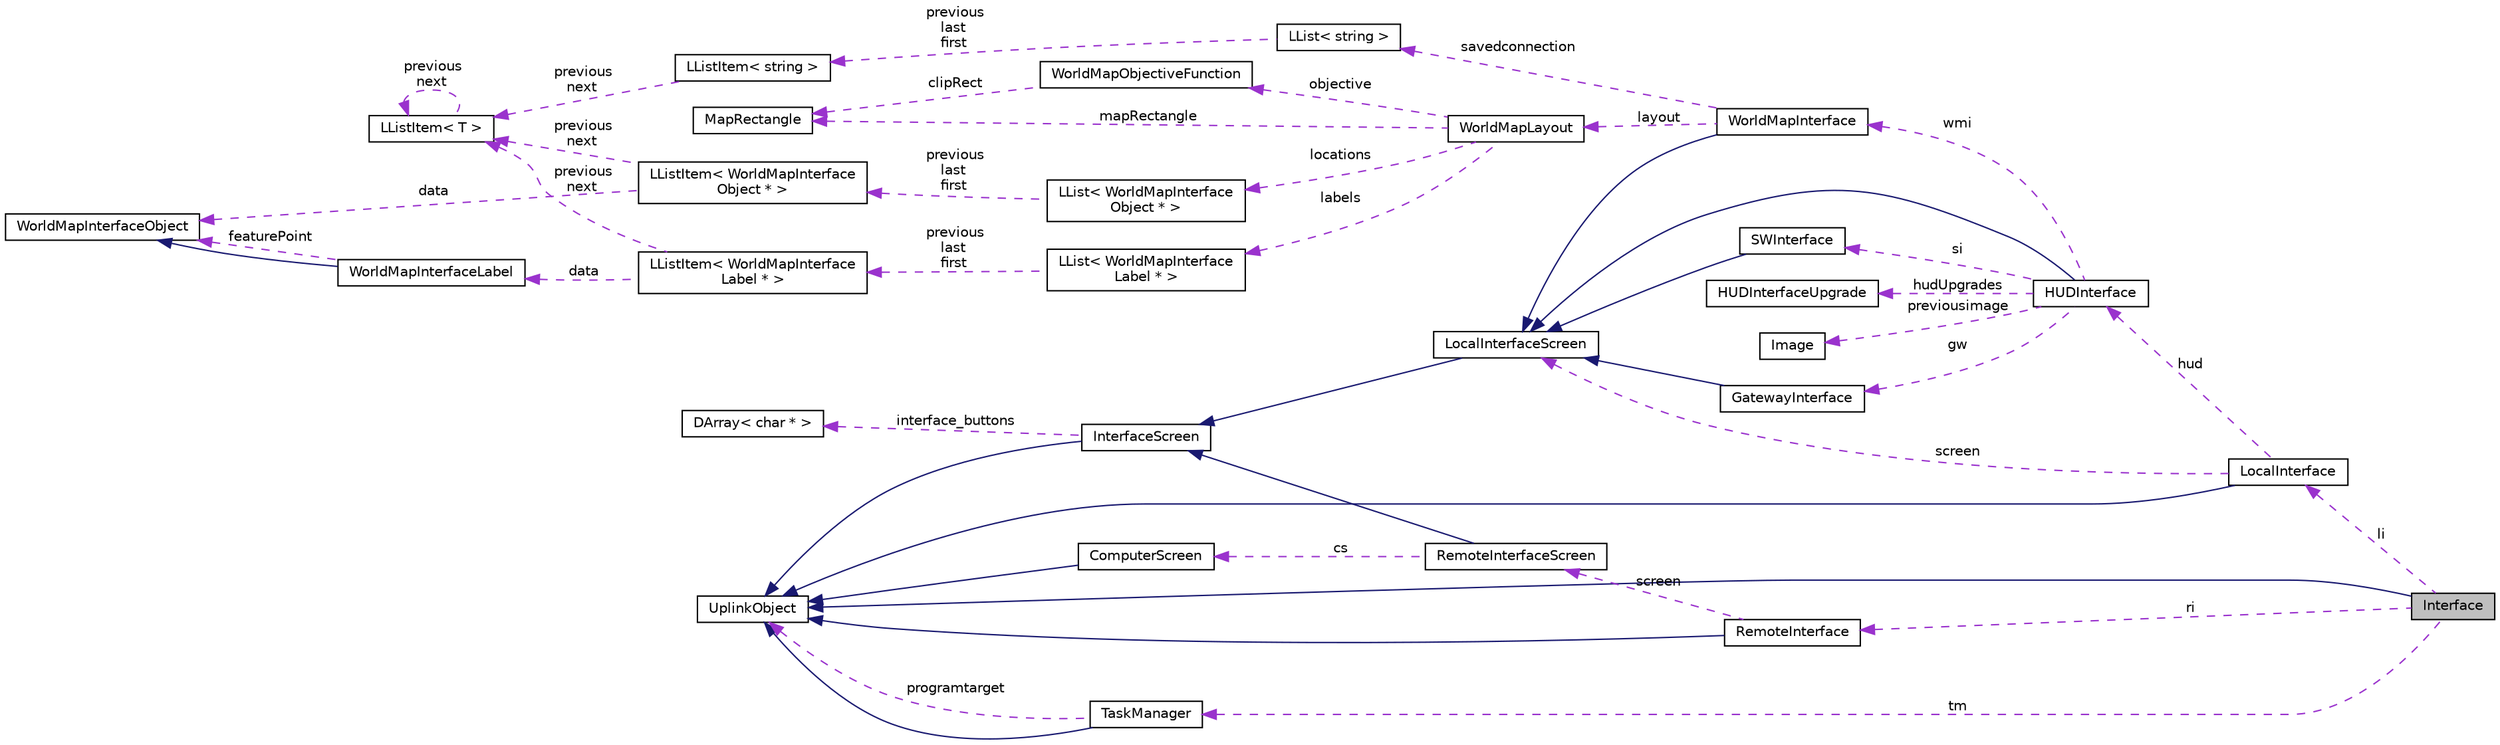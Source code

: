digraph "Interface"
{
 // LATEX_PDF_SIZE
  edge [fontname="Helvetica",fontsize="10",labelfontname="Helvetica",labelfontsize="10"];
  node [fontname="Helvetica",fontsize="10",shape=record];
  rankdir="LR";
  Node1 [label="Interface",height=0.2,width=0.4,color="black", fillcolor="grey75", style="filled", fontcolor="black",tooltip=" "];
  Node2 -> Node1 [dir="back",color="midnightblue",fontsize="10",style="solid",fontname="Helvetica"];
  Node2 [label="UplinkObject",height=0.2,width=0.4,color="black", fillcolor="white", style="filled",URL="$classUplinkObject.html",tooltip="UplinkObject base class."];
  Node3 -> Node1 [dir="back",color="darkorchid3",fontsize="10",style="dashed",label=" li" ,fontname="Helvetica"];
  Node3 [label="LocalInterface",height=0.2,width=0.4,color="black", fillcolor="white", style="filled",URL="$classLocalInterface.html",tooltip="Local Interface Class."];
  Node2 -> Node3 [dir="back",color="midnightblue",fontsize="10",style="solid",fontname="Helvetica"];
  Node4 -> Node3 [dir="back",color="darkorchid3",fontsize="10",style="dashed",label=" hud" ,fontname="Helvetica"];
  Node4 [label="HUDInterface",height=0.2,width=0.4,color="black", fillcolor="white", style="filled",URL="$classHUDInterface.html",tooltip="Screen that shows worldmap, main toolbar, services, messages, etc."];
  Node5 -> Node4 [dir="back",color="midnightblue",fontsize="10",style="solid",fontname="Helvetica"];
  Node5 [label="LocalInterfaceScreen",height=0.2,width=0.4,color="black", fillcolor="white", style="filled",URL="$classLocalInterfaceScreen.html",tooltip="Screen that provides basic functionality of other screens."];
  Node6 -> Node5 [dir="back",color="midnightblue",fontsize="10",style="solid",fontname="Helvetica"];
  Node6 [label="InterfaceScreen",height=0.2,width=0.4,color="black", fillcolor="white", style="filled",URL="$classInterfaceScreen.html",tooltip="InterfaceScreen Class Object."];
  Node2 -> Node6 [dir="back",color="midnightblue",fontsize="10",style="solid",fontname="Helvetica"];
  Node7 -> Node6 [dir="back",color="darkorchid3",fontsize="10",style="dashed",label=" interface_buttons" ,fontname="Helvetica"];
  Node7 [label="DArray\< char * \>",height=0.2,width=0.4,color="black", fillcolor="white", style="filled",URL="$classDArray.html",tooltip=" "];
  Node8 -> Node4 [dir="back",color="darkorchid3",fontsize="10",style="dashed",label=" si" ,fontname="Helvetica"];
  Node8 [label="SWInterface",height=0.2,width=0.4,color="black", fillcolor="white", style="filled",URL="$classSWInterface.html",tooltip="Screen that displays \"Start\" button."];
  Node5 -> Node8 [dir="back",color="midnightblue",fontsize="10",style="solid",fontname="Helvetica"];
  Node9 -> Node4 [dir="back",color="darkorchid3",fontsize="10",style="dashed",label=" wmi" ,fontname="Helvetica"];
  Node9 [label="WorldMapInterface",height=0.2,width=0.4,color="black", fillcolor="white", style="filled",URL="$classWorldMapInterface.html",tooltip="Screen that shows the world map."];
  Node5 -> Node9 [dir="back",color="midnightblue",fontsize="10",style="solid",fontname="Helvetica"];
  Node10 -> Node9 [dir="back",color="darkorchid3",fontsize="10",style="dashed",label=" savedconnection" ,fontname="Helvetica"];
  Node10 [label="LList\< string \>",height=0.2,width=0.4,color="black", fillcolor="white", style="filled",URL="$classLList.html",tooltip=" "];
  Node11 -> Node10 [dir="back",color="darkorchid3",fontsize="10",style="dashed",label=" previous\nlast\nfirst" ,fontname="Helvetica"];
  Node11 [label="LListItem\< string \>",height=0.2,width=0.4,color="black", fillcolor="white", style="filled",URL="$classLListItem.html",tooltip=" "];
  Node12 -> Node11 [dir="back",color="darkorchid3",fontsize="10",style="dashed",label=" previous\nnext" ,fontname="Helvetica"];
  Node12 [label="LListItem\< T \>",height=0.2,width=0.4,color="black", fillcolor="white", style="filled",URL="$classLListItem.html",tooltip=" "];
  Node12 -> Node12 [dir="back",color="darkorchid3",fontsize="10",style="dashed",label=" previous\nnext" ,fontname="Helvetica"];
  Node13 -> Node9 [dir="back",color="darkorchid3",fontsize="10",style="dashed",label=" layout" ,fontname="Helvetica"];
  Node13 [label="WorldMapLayout",height=0.2,width=0.4,color="black", fillcolor="white", style="filled",URL="$classWorldMapLayout.html",tooltip="The world map layout."];
  Node14 -> Node13 [dir="back",color="darkorchid3",fontsize="10",style="dashed",label=" locations" ,fontname="Helvetica"];
  Node14 [label="LList\< WorldMapInterface\lObject * \>",height=0.2,width=0.4,color="black", fillcolor="white", style="filled",URL="$classLList.html",tooltip=" "];
  Node15 -> Node14 [dir="back",color="darkorchid3",fontsize="10",style="dashed",label=" previous\nlast\nfirst" ,fontname="Helvetica"];
  Node15 [label="LListItem\< WorldMapInterface\lObject * \>",height=0.2,width=0.4,color="black", fillcolor="white", style="filled",URL="$classLListItem.html",tooltip=" "];
  Node16 -> Node15 [dir="back",color="darkorchid3",fontsize="10",style="dashed",label=" data" ,fontname="Helvetica"];
  Node16 [label="WorldMapInterfaceObject",height=0.2,width=0.4,color="black", fillcolor="white", style="filled",URL="$classWorldMapInterfaceObject.html",tooltip=" "];
  Node12 -> Node15 [dir="back",color="darkorchid3",fontsize="10",style="dashed",label=" previous\nnext" ,fontname="Helvetica"];
  Node17 -> Node13 [dir="back",color="darkorchid3",fontsize="10",style="dashed",label=" mapRectangle" ,fontname="Helvetica"];
  Node17 [label="MapRectangle",height=0.2,width=0.4,color="black", fillcolor="white", style="filled",URL="$classMapRectangle.html",tooltip="Object for rectangles on world map."];
  Node18 -> Node13 [dir="back",color="darkorchid3",fontsize="10",style="dashed",label=" labels" ,fontname="Helvetica"];
  Node18 [label="LList\< WorldMapInterface\lLabel * \>",height=0.2,width=0.4,color="black", fillcolor="white", style="filled",URL="$classLList.html",tooltip=" "];
  Node19 -> Node18 [dir="back",color="darkorchid3",fontsize="10",style="dashed",label=" previous\nlast\nfirst" ,fontname="Helvetica"];
  Node19 [label="LListItem\< WorldMapInterface\lLabel * \>",height=0.2,width=0.4,color="black", fillcolor="white", style="filled",URL="$classLListItem.html",tooltip=" "];
  Node20 -> Node19 [dir="back",color="darkorchid3",fontsize="10",style="dashed",label=" data" ,fontname="Helvetica"];
  Node20 [label="WorldMapInterfaceLabel",height=0.2,width=0.4,color="black", fillcolor="white", style="filled",URL="$classWorldMapInterfaceLabel.html",tooltip="The label for the object on the world map."];
  Node16 -> Node20 [dir="back",color="midnightblue",fontsize="10",style="solid",fontname="Helvetica"];
  Node16 -> Node20 [dir="back",color="darkorchid3",fontsize="10",style="dashed",label=" featurePoint" ,fontname="Helvetica"];
  Node12 -> Node19 [dir="back",color="darkorchid3",fontsize="10",style="dashed",label=" previous\nnext" ,fontname="Helvetica"];
  Node21 -> Node13 [dir="back",color="darkorchid3",fontsize="10",style="dashed",label=" objective" ,fontname="Helvetica"];
  Node21 [label="WorldMapObjectiveFunction",height=0.2,width=0.4,color="black", fillcolor="white", style="filled",URL="$classWorldMapObjectiveFunction.html",tooltip=" "];
  Node17 -> Node21 [dir="back",color="darkorchid3",fontsize="10",style="dashed",label=" clipRect" ,fontname="Helvetica"];
  Node22 -> Node4 [dir="back",color="darkorchid3",fontsize="10",style="dashed",label=" hudUpgrades" ,fontname="Helvetica"];
  Node22 [label="HUDInterfaceUpgrade",height=0.2,width=0.4,color="black", fillcolor="white", style="filled",URL="$structHUDInterfaceUpgrade.html",tooltip=" "];
  Node23 -> Node4 [dir="back",color="darkorchid3",fontsize="10",style="dashed",label=" previousimage" ,fontname="Helvetica"];
  Node23 [label="Image",height=0.2,width=0.4,color="black", fillcolor="white", style="filled",URL="$classImage.html",tooltip=" "];
  Node24 -> Node4 [dir="back",color="darkorchid3",fontsize="10",style="dashed",label=" gw" ,fontname="Helvetica"];
  Node24 [label="GatewayInterface",height=0.2,width=0.4,color="black", fillcolor="white", style="filled",URL="$classGatewayInterface.html",tooltip="Screen that shows the current gateway and upgrades."];
  Node5 -> Node24 [dir="back",color="midnightblue",fontsize="10",style="solid",fontname="Helvetica"];
  Node5 -> Node3 [dir="back",color="darkorchid3",fontsize="10",style="dashed",label=" screen" ,fontname="Helvetica"];
  Node25 -> Node1 [dir="back",color="darkorchid3",fontsize="10",style="dashed",label=" ri" ,fontname="Helvetica"];
  Node25 [label="RemoteInterface",height=0.2,width=0.4,color="black", fillcolor="white", style="filled",URL="$classRemoteInterface.html",tooltip=" "];
  Node2 -> Node25 [dir="back",color="midnightblue",fontsize="10",style="solid",fontname="Helvetica"];
  Node26 -> Node25 [dir="back",color="darkorchid3",fontsize="10",style="dashed",label=" screen" ,fontname="Helvetica"];
  Node26 [label="RemoteInterfaceScreen",height=0.2,width=0.4,color="black", fillcolor="white", style="filled",URL="$classRemoteInterfaceScreen.html",tooltip=" "];
  Node6 -> Node26 [dir="back",color="midnightblue",fontsize="10",style="solid",fontname="Helvetica"];
  Node27 -> Node26 [dir="back",color="darkorchid3",fontsize="10",style="dashed",label=" cs" ,fontname="Helvetica"];
  Node27 [label="ComputerScreen",height=0.2,width=0.4,color="black", fillcolor="white", style="filled",URL="$classComputerScreen.html",tooltip=" "];
  Node2 -> Node27 [dir="back",color="midnightblue",fontsize="10",style="solid",fontname="Helvetica"];
  Node28 -> Node1 [dir="back",color="darkorchid3",fontsize="10",style="dashed",label=" tm" ,fontname="Helvetica"];
  Node28 [label="TaskManager",height=0.2,width=0.4,color="black", fillcolor="white", style="filled",URL="$classTaskManager.html",tooltip=" "];
  Node2 -> Node28 [dir="back",color="midnightblue",fontsize="10",style="solid",fontname="Helvetica"];
  Node2 -> Node28 [dir="back",color="darkorchid3",fontsize="10",style="dashed",label=" programtarget" ,fontname="Helvetica"];
}
